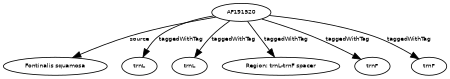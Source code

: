 digraph G {
size="3,3";
node [fontsize=7, fontname="Helvetica"];
edge [fontsize=7, fontname="Helvetica"];
node0 [label="AF191520", width=0.27433100247,height=0.27433100247];
node1 [label="Fontinalis squamosa", width=0.27433100247,height=0.27433100247];
node2 [label="trnL", width=0.27433100247,height=0.27433100247];
node3 [label="trnL", width=0.27433100247,height=0.27433100247];
node4 [label="Region: trnL-trnF spacer", width=0.27433100247,height=0.27433100247];
node5 [label="trnF", width=0.27433100247,height=0.27433100247];
node6 [label="trnF", width=0.27433100247,height=0.27433100247];
node0 -> node1 [label="source"];
node0 -> node2 [label="taggedWithTag"];
node0 -> node3 [label="taggedWithTag"];
node0 -> node4 [label="taggedWithTag"];
node0 -> node5 [label="taggedWithTag"];
node0 -> node6 [label="taggedWithTag"];
}


